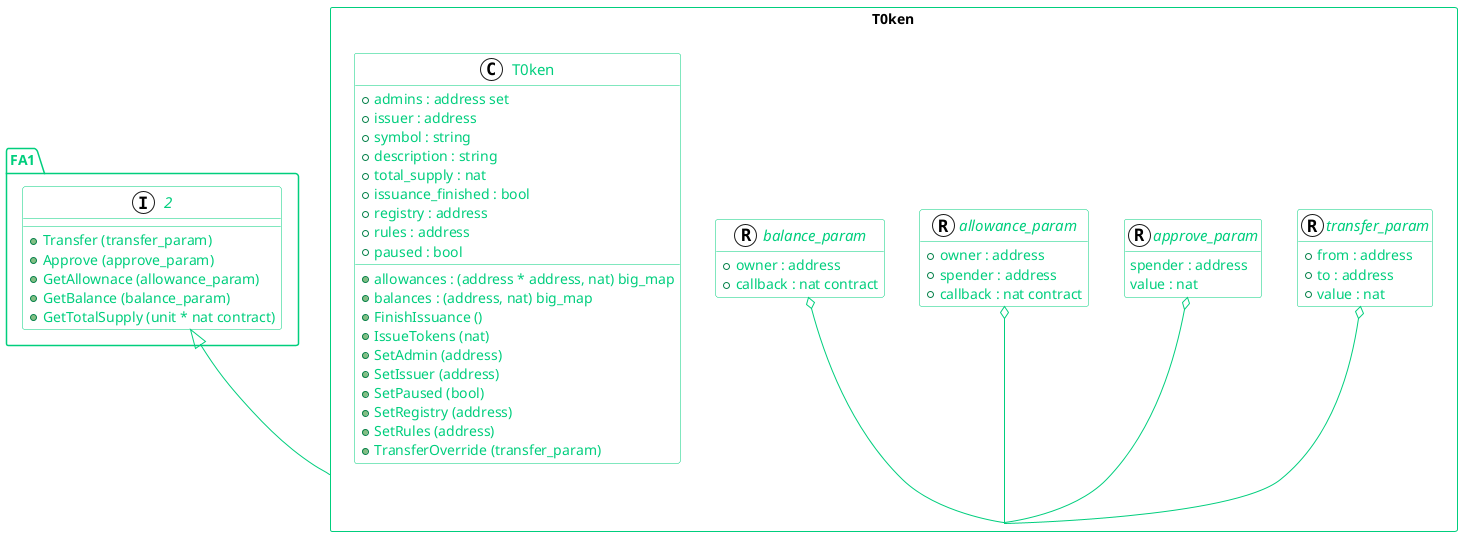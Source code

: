 @startuml
' ##################### Styles #####################
skinparam shadowing false
skinparam package {
	borderColor #00CE7D
	fontColor #00CE7D
}
skinparam interface {
	arrowColor #00CE7D
	backgroundColor #C7F9E6
	borderColor #00CE7D
	fontSize 15
}
skinparam CircledCharacter {
	fontColor #00CE7D
}
skinparam class {
	arrowColor #00CE7D
	headerBackgroundColor #C7F9E6
	backgroundColor white
	borderColor #00CE7D
	fontSize 15
	fontColor #00CE7D
	attributeFontColor #00CE7D
}
skinparam component {
	backgroundColor white
	borderColor white
	arrowColor #00CE7D
	fontColor #00CE7D
	fontSize 14
}
hide empty methods
' ##################################################

interface "FA1.2" << (I,white) >> {
	+ Transfer (transfer_param)
	+ Approve (approve_param)
	+ GetAllownace (allowance_param)
	+ GetBalance (balance_param)
	+ GetTotalSupply (unit * nat contract)
}

package T0ken <<Rectangle>> {
	interface transfer_param << (R,white) >> {
		+ from : address
		+ to : address
		+ value : nat
	}

	interface approve_param << (R,white) >> {
		spender : address
		value : nat
	}

	interface allowance_param << (R,white) >> {
		+ owner : address
		+ spender : address
		+ callback : nat contract
	}

	interface balance_param << (R,white) >> {
		+ owner : address
		+ callback : nat contract
	}

	class T0ken <<C,white>> {
		+ admins : address set
		+ issuer : address
		+ symbol : string
		+ description : string
		+ total_supply : nat
		+ issuance_finished : bool
		+ allowances : (address * address, nat) big_map
		+ balances : (address, nat) big_map
		+ registry : address
		+ rules : address
		+ paused : bool

		+ FinishIssuance ()
		+ IssueTokens (nat)
		+ SetAdmin (address)
		+ SetIssuer (address)
		+ SetPaused (bool)
		+ SetRegistry (address)
		+ SetRules (address)
		+ TransferOverride (transfer_param)
	}
}

FA1.2 <|-- T0ken

transfer_param o-- T0ken
approve_param o-- T0ken
allowance_param o-- T0ken
balance_param o-- T0ken
@enduml
